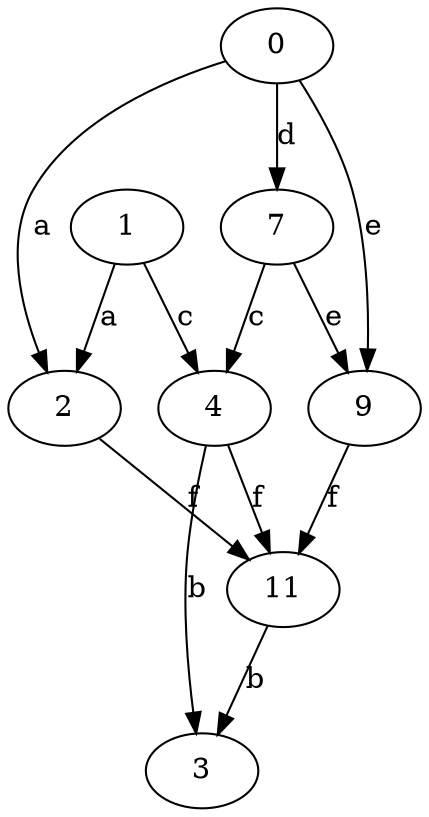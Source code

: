 strict digraph  {
0;
1;
2;
3;
4;
7;
9;
11;
0 -> 2  [label=a];
0 -> 7  [label=d];
0 -> 9  [label=e];
1 -> 2  [label=a];
1 -> 4  [label=c];
2 -> 11  [label=f];
4 -> 3  [label=b];
4 -> 11  [label=f];
7 -> 4  [label=c];
7 -> 9  [label=e];
9 -> 11  [label=f];
11 -> 3  [label=b];
}
